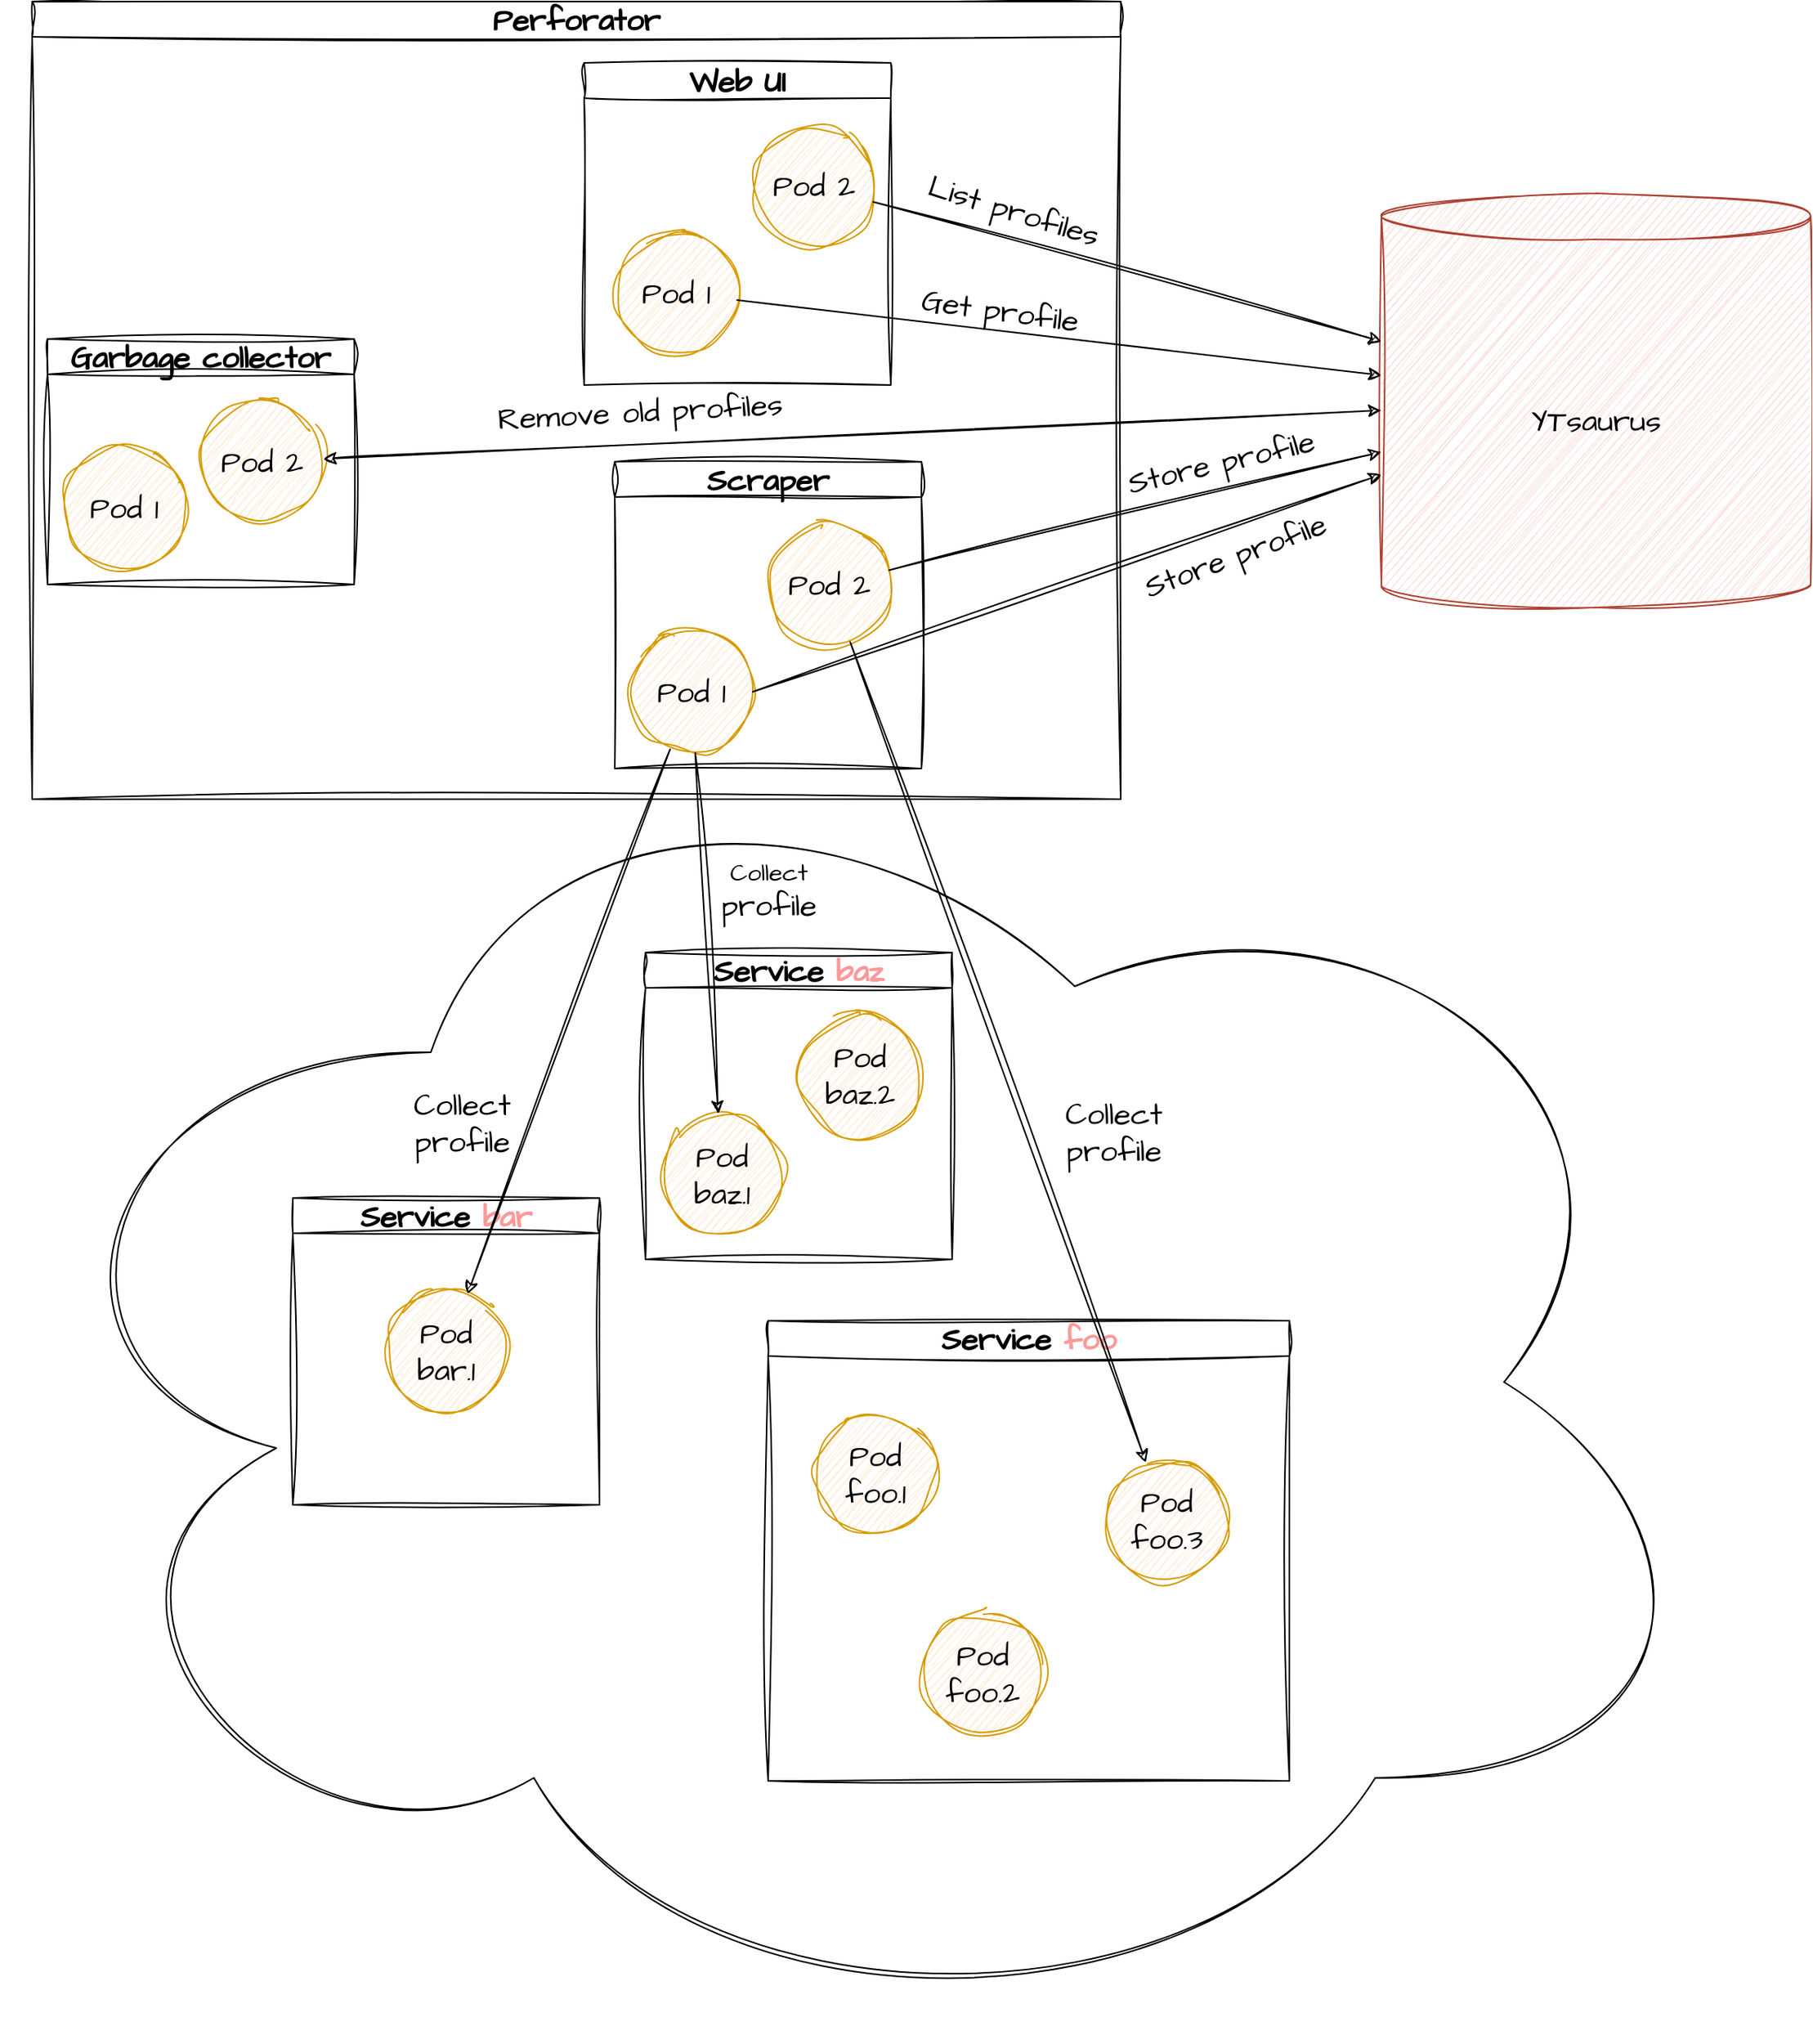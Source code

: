 <mxfile version="21.2.8" type="device">
  <diagram name="Страница 1" id="uUGXPo8AzU2IJs-jjgjA">
    <mxGraphModel dx="1656" dy="1171" grid="1" gridSize="10" guides="1" tooltips="1" connect="1" arrows="1" fold="1" page="1" pageScale="1" pageWidth="1600" pageHeight="1600" math="0" shadow="0">
      <root>
        <mxCell id="0" />
        <mxCell id="1" parent="0" />
        <mxCell id="Ml9DieXev5w7Eavj2J0n-49" value="" style="ellipse;shape=cloud;whiteSpace=wrap;html=1;sketch=1;hachureGap=4;jiggle=2;curveFitting=1;fontFamily=Architects Daughter;fontSource=https%3A%2F%2Ffonts.googleapis.com%2Fcss%3Ffamily%3DArchitects%2BDaughter;fontSize=20;fillColor=none;" vertex="1" parent="1">
          <mxGeometry x="210" y="640" width="1120" height="860" as="geometry" />
        </mxCell>
        <mxCell id="Ml9DieXev5w7Eavj2J0n-51" value="YTsaurus" style="shape=cylinder3;whiteSpace=wrap;html=1;boundedLbl=1;backgroundOutline=1;size=15;sketch=1;hachureGap=4;jiggle=2;curveFitting=1;fontFamily=Architects Daughter;fontSource=https%3A%2F%2Ffonts.googleapis.com%2Fcss%3Ffamily%3DArchitects%2BDaughter;fontSize=20;fillColor=#fad9d5;strokeColor=#ae4132;" vertex="1" parent="1">
          <mxGeometry x="1110" y="295" width="280" height="270" as="geometry" />
        </mxCell>
        <mxCell id="Ml9DieXev5w7Eavj2J0n-52" value="Perforator" style="swimlane;whiteSpace=wrap;html=1;sketch=1;hachureGap=4;jiggle=2;curveFitting=1;fontFamily=Architects Daughter;fontSource=https%3A%2F%2Ffonts.googleapis.com%2Fcss%3Ffamily%3DArchitects%2BDaughter;fontSize=20;" vertex="1" parent="1">
          <mxGeometry x="230" y="170" width="710" height="520" as="geometry" />
        </mxCell>
        <mxCell id="Ml9DieXev5w7Eavj2J0n-54" value="Scraper" style="swimlane;whiteSpace=wrap;html=1;sketch=1;hachureGap=4;jiggle=2;curveFitting=1;fontFamily=Architects Daughter;fontSource=https%3A%2F%2Ffonts.googleapis.com%2Fcss%3Ffamily%3DArchitects%2BDaughter;fontSize=20;" vertex="1" parent="Ml9DieXev5w7Eavj2J0n-52">
          <mxGeometry x="380" y="300" width="200" height="200" as="geometry" />
        </mxCell>
        <mxCell id="Ml9DieXev5w7Eavj2J0n-55" value="Pod 1" style="ellipse;whiteSpace=wrap;html=1;aspect=fixed;sketch=1;hachureGap=4;jiggle=2;curveFitting=1;fontFamily=Architects Daughter;fontSource=https%3A%2F%2Ffonts.googleapis.com%2Fcss%3Ffamily%3DArchitects%2BDaughter;fontSize=20;fillColor=#ffe6cc;strokeColor=#d79b00;" vertex="1" parent="Ml9DieXev5w7Eavj2J0n-54">
          <mxGeometry x="10" y="110" width="80" height="80" as="geometry" />
        </mxCell>
        <mxCell id="Ml9DieXev5w7Eavj2J0n-56" value="Pod 2" style="ellipse;whiteSpace=wrap;html=1;aspect=fixed;sketch=1;hachureGap=4;jiggle=2;curveFitting=1;fontFamily=Architects Daughter;fontSource=https%3A%2F%2Ffonts.googleapis.com%2Fcss%3Ffamily%3DArchitects%2BDaughter;fontSize=20;fillColor=#ffe6cc;strokeColor=#d79b00;" vertex="1" parent="Ml9DieXev5w7Eavj2J0n-54">
          <mxGeometry x="100" y="40" width="80" height="80" as="geometry" />
        </mxCell>
        <mxCell id="Ml9DieXev5w7Eavj2J0n-65" value="Garbage collector" style="swimlane;whiteSpace=wrap;html=1;sketch=1;hachureGap=4;jiggle=2;curveFitting=1;fontFamily=Architects Daughter;fontSource=https%3A%2F%2Ffonts.googleapis.com%2Fcss%3Ffamily%3DArchitects%2BDaughter;fontSize=20;" vertex="1" parent="Ml9DieXev5w7Eavj2J0n-52">
          <mxGeometry x="10" y="220" width="200" height="160" as="geometry" />
        </mxCell>
        <mxCell id="Ml9DieXev5w7Eavj2J0n-66" value="Pod 1" style="ellipse;whiteSpace=wrap;html=1;aspect=fixed;sketch=1;hachureGap=4;jiggle=2;curveFitting=1;fontFamily=Architects Daughter;fontSource=https%3A%2F%2Ffonts.googleapis.com%2Fcss%3Ffamily%3DArchitects%2BDaughter;fontSize=20;fillColor=#ffe6cc;strokeColor=#d79b00;" vertex="1" parent="Ml9DieXev5w7Eavj2J0n-65">
          <mxGeometry x="10" y="70" width="80" height="80" as="geometry" />
        </mxCell>
        <mxCell id="Ml9DieXev5w7Eavj2J0n-67" value="Pod 2" style="ellipse;whiteSpace=wrap;html=1;aspect=fixed;sketch=1;hachureGap=4;jiggle=2;curveFitting=1;fontFamily=Architects Daughter;fontSource=https%3A%2F%2Ffonts.googleapis.com%2Fcss%3Ffamily%3DArchitects%2BDaughter;fontSize=20;fillColor=#ffe6cc;strokeColor=#d79b00;" vertex="1" parent="Ml9DieXev5w7Eavj2J0n-65">
          <mxGeometry x="100" y="40" width="80" height="80" as="geometry" />
        </mxCell>
        <mxCell id="Ml9DieXev5w7Eavj2J0n-89" value="Web UI" style="swimlane;whiteSpace=wrap;html=1;sketch=1;hachureGap=4;jiggle=2;curveFitting=1;fontFamily=Architects Daughter;fontSource=https%3A%2F%2Ffonts.googleapis.com%2Fcss%3Ffamily%3DArchitects%2BDaughter;fontSize=20;" vertex="1" parent="Ml9DieXev5w7Eavj2J0n-52">
          <mxGeometry x="360" y="40" width="200" height="210" as="geometry" />
        </mxCell>
        <mxCell id="Ml9DieXev5w7Eavj2J0n-90" value="Pod 1" style="ellipse;whiteSpace=wrap;html=1;aspect=fixed;sketch=1;hachureGap=4;jiggle=2;curveFitting=1;fontFamily=Architects Daughter;fontSource=https%3A%2F%2Ffonts.googleapis.com%2Fcss%3Ffamily%3DArchitects%2BDaughter;fontSize=20;fillColor=#ffe6cc;strokeColor=#d79b00;" vertex="1" parent="Ml9DieXev5w7Eavj2J0n-89">
          <mxGeometry x="20" y="110" width="80" height="80" as="geometry" />
        </mxCell>
        <mxCell id="Ml9DieXev5w7Eavj2J0n-91" value="Pod 2" style="ellipse;whiteSpace=wrap;html=1;aspect=fixed;sketch=1;hachureGap=4;jiggle=2;curveFitting=1;fontFamily=Architects Daughter;fontSource=https%3A%2F%2Ffonts.googleapis.com%2Fcss%3Ffamily%3DArchitects%2BDaughter;fontSize=20;fillColor=#ffe6cc;strokeColor=#d79b00;" vertex="1" parent="Ml9DieXev5w7Eavj2J0n-89">
          <mxGeometry x="110" y="40" width="80" height="80" as="geometry" />
        </mxCell>
        <mxCell id="Ml9DieXev5w7Eavj2J0n-68" value="" style="endArrow=classic;startArrow=classic;html=1;rounded=0;sketch=1;hachureGap=4;jiggle=2;curveFitting=1;fontFamily=Architects Daughter;fontSource=https%3A%2F%2Ffonts.googleapis.com%2Fcss%3Ffamily%3DArchitects%2BDaughter;fontSize=16;curved=1;labelBackgroundColor=none;" edge="1" parent="1" source="Ml9DieXev5w7Eavj2J0n-67" target="Ml9DieXev5w7Eavj2J0n-51">
          <mxGeometry x="-0.051" y="22" width="50" height="50" relative="1" as="geometry">
            <mxPoint x="700" y="890" as="sourcePoint" />
            <mxPoint x="750" y="840" as="targetPoint" />
            <mxPoint as="offset" />
          </mxGeometry>
        </mxCell>
        <mxCell id="Ml9DieXev5w7Eavj2J0n-88" value="Remove old profiles" style="edgeLabel;html=1;align=center;verticalAlign=middle;resizable=0;points=[];fontSize=20;fontFamily=Architects Daughter;rotation=-3;labelBackgroundColor=none;" vertex="1" connectable="0" parent="Ml9DieXev5w7Eavj2J0n-68">
          <mxGeometry x="0.22" relative="1" as="geometry">
            <mxPoint x="-215" y="-12" as="offset" />
          </mxGeometry>
        </mxCell>
        <mxCell id="Ml9DieXev5w7Eavj2J0n-75" style="edgeStyle=none;rounded=0;sketch=1;hachureGap=4;jiggle=2;curveFitting=1;orthogonalLoop=1;jettySize=auto;html=1;exitX=1;exitY=0.5;exitDx=0;exitDy=0;fontFamily=Architects Daughter;fontSource=https%3A%2F%2Ffonts.googleapis.com%2Fcss%3Ffamily%3DArchitects%2BDaughter;fontSize=16;" edge="1" parent="1" source="Ml9DieXev5w7Eavj2J0n-55" target="Ml9DieXev5w7Eavj2J0n-51">
          <mxGeometry relative="1" as="geometry" />
        </mxCell>
        <mxCell id="Ml9DieXev5w7Eavj2J0n-85" value="Store profile" style="edgeLabel;html=1;align=center;verticalAlign=middle;resizable=0;points=[];fontSize=20;fontFamily=Architects Daughter;labelBackgroundColor=none;rotation=-20;" vertex="1" connectable="0" parent="Ml9DieXev5w7Eavj2J0n-75">
          <mxGeometry x="0.348" relative="1" as="geometry">
            <mxPoint x="37" y="6" as="offset" />
          </mxGeometry>
        </mxCell>
        <mxCell id="Ml9DieXev5w7Eavj2J0n-84" value="" style="edgeStyle=none;orthogonalLoop=1;jettySize=auto;html=1;rounded=0;sketch=1;hachureGap=4;jiggle=2;curveFitting=1;fontFamily=Architects Daughter;fontSource=https%3A%2F%2Ffonts.googleapis.com%2Fcss%3Ffamily%3DArchitects%2BDaughter;fontSize=16;" edge="1" parent="1" source="Ml9DieXev5w7Eavj2J0n-56" target="Ml9DieXev5w7Eavj2J0n-51">
          <mxGeometry width="100" relative="1" as="geometry">
            <mxPoint x="1140" y="740" as="sourcePoint" />
            <mxPoint x="1240" y="740" as="targetPoint" />
            <Array as="points" />
          </mxGeometry>
        </mxCell>
        <mxCell id="Ml9DieXev5w7Eavj2J0n-87" value="Store profile" style="edgeLabel;html=1;align=center;verticalAlign=middle;resizable=0;points=[];fontSize=20;fontFamily=Architects Daughter;labelBackgroundColor=none;rotation=-13;" vertex="1" connectable="0" parent="Ml9DieXev5w7Eavj2J0n-84">
          <mxGeometry x="0.034" y="4" relative="1" as="geometry">
            <mxPoint x="51" y="-27" as="offset" />
          </mxGeometry>
        </mxCell>
        <mxCell id="Ml9DieXev5w7Eavj2J0n-92" value="" style="endArrow=classic;html=1;rounded=0;sketch=1;hachureGap=4;jiggle=2;curveFitting=1;fontFamily=Architects Daughter;fontSource=https%3A%2F%2Ffonts.googleapis.com%2Fcss%3Ffamily%3DArchitects%2BDaughter;fontSize=16;" edge="1" parent="1" source="Ml9DieXev5w7Eavj2J0n-91" target="Ml9DieXev5w7Eavj2J0n-51">
          <mxGeometry width="50" height="50" relative="1" as="geometry">
            <mxPoint x="730" y="640" as="sourcePoint" />
            <mxPoint x="780" y="590" as="targetPoint" />
          </mxGeometry>
        </mxCell>
        <mxCell id="Ml9DieXev5w7Eavj2J0n-93" value="List profiles" style="edgeLabel;html=1;align=center;verticalAlign=middle;resizable=0;points=[];fontSize=20;fontFamily=Architects Daughter;rotation=17;labelBackgroundColor=none;" vertex="1" connectable="0" parent="Ml9DieXev5w7Eavj2J0n-92">
          <mxGeometry x="-0.079" y="-1" relative="1" as="geometry">
            <mxPoint x="-61" y="-38" as="offset" />
          </mxGeometry>
        </mxCell>
        <mxCell id="Ml9DieXev5w7Eavj2J0n-95" value="" style="endArrow=classic;html=1;rounded=0;sketch=1;hachureGap=4;jiggle=2;curveFitting=1;fontFamily=Architects Daughter;fontSource=https%3A%2F%2Ffonts.googleapis.com%2Fcss%3Ffamily%3DArchitects%2BDaughter;fontSize=16;" edge="1" parent="1" source="Ml9DieXev5w7Eavj2J0n-90" target="Ml9DieXev5w7Eavj2J0n-51">
          <mxGeometry width="50" height="50" relative="1" as="geometry">
            <mxPoint x="810" y="640" as="sourcePoint" />
            <mxPoint x="860" y="590" as="targetPoint" />
          </mxGeometry>
        </mxCell>
        <mxCell id="Ml9DieXev5w7Eavj2J0n-96" value="Get profile" style="edgeLabel;html=1;align=center;verticalAlign=middle;resizable=0;points=[];fontSize=20;fontFamily=Architects Daughter;labelBackgroundColor=none;rotation=8;" vertex="1" connectable="0" parent="Ml9DieXev5w7Eavj2J0n-95">
          <mxGeometry x="0.021" y="1" relative="1" as="geometry">
            <mxPoint x="-44" y="-18" as="offset" />
          </mxGeometry>
        </mxCell>
        <mxCell id="Ml9DieXev5w7Eavj2J0n-37" value="Service &lt;font color=&quot;#ff9999&quot;&gt;foo&lt;/font&gt;" style="swimlane;whiteSpace=wrap;html=1;sketch=1;hachureGap=4;jiggle=2;curveFitting=1;fontFamily=Architects Daughter;fontSource=https%3A%2F%2Ffonts.googleapis.com%2Fcss%3Ffamily%3DArchitects%2BDaughter;fontSize=20;swimlaneFillColor=none;" vertex="1" parent="1">
          <mxGeometry x="710" y="1030" width="340" height="300" as="geometry" />
        </mxCell>
        <mxCell id="Ml9DieXev5w7Eavj2J0n-42" value="Pod&lt;br&gt;foo.1" style="ellipse;whiteSpace=wrap;html=1;aspect=fixed;sketch=1;hachureGap=4;jiggle=2;curveFitting=1;fontFamily=Architects Daughter;fontSource=https%3A%2F%2Ffonts.googleapis.com%2Fcss%3Ffamily%3DArchitects%2BDaughter;fontSize=20;fillColor=#ffe6cc;strokeColor=#d79b00;" vertex="1" parent="Ml9DieXev5w7Eavj2J0n-37">
          <mxGeometry x="30" y="60" width="80" height="80" as="geometry" />
        </mxCell>
        <mxCell id="Ml9DieXev5w7Eavj2J0n-43" value="Pod&lt;br&gt;foo.2" style="ellipse;whiteSpace=wrap;html=1;aspect=fixed;sketch=1;hachureGap=4;jiggle=2;curveFitting=1;fontFamily=Architects Daughter;fontSource=https%3A%2F%2Ffonts.googleapis.com%2Fcss%3Ffamily%3DArchitects%2BDaughter;fontSize=20;fillColor=#ffe6cc;strokeColor=#d79b00;" vertex="1" parent="Ml9DieXev5w7Eavj2J0n-37">
          <mxGeometry x="100" y="190" width="80" height="80" as="geometry" />
        </mxCell>
        <mxCell id="Ml9DieXev5w7Eavj2J0n-44" value="Pod&lt;br&gt;foo.3" style="ellipse;whiteSpace=wrap;html=1;aspect=fixed;sketch=1;hachureGap=4;jiggle=2;curveFitting=1;fontFamily=Architects Daughter;fontSource=https%3A%2F%2Ffonts.googleapis.com%2Fcss%3Ffamily%3DArchitects%2BDaughter;fontSize=20;fillColor=#ffe6cc;strokeColor=#d79b00;" vertex="1" parent="Ml9DieXev5w7Eavj2J0n-37">
          <mxGeometry x="220" y="90" width="80" height="80" as="geometry" />
        </mxCell>
        <mxCell id="Ml9DieXev5w7Eavj2J0n-38" value="Service &lt;font color=&quot;#ff9999&quot;&gt;bar&lt;/font&gt;" style="swimlane;whiteSpace=wrap;html=1;sketch=1;hachureGap=4;jiggle=2;curveFitting=1;fontFamily=Architects Daughter;fontSource=https%3A%2F%2Ffonts.googleapis.com%2Fcss%3Ffamily%3DArchitects%2BDaughter;fontSize=20;" vertex="1" parent="1">
          <mxGeometry x="400" y="950" width="200" height="200" as="geometry" />
        </mxCell>
        <mxCell id="Ml9DieXev5w7Eavj2J0n-45" value="Pod&lt;br&gt;bar.1" style="ellipse;whiteSpace=wrap;html=1;aspect=fixed;sketch=1;hachureGap=4;jiggle=2;curveFitting=1;fontFamily=Architects Daughter;fontSource=https%3A%2F%2Ffonts.googleapis.com%2Fcss%3Ffamily%3DArchitects%2BDaughter;fontSize=20;fillColor=#ffe6cc;strokeColor=#d79b00;" vertex="1" parent="Ml9DieXev5w7Eavj2J0n-38">
          <mxGeometry x="60" y="60" width="80" height="80" as="geometry" />
        </mxCell>
        <mxCell id="Ml9DieXev5w7Eavj2J0n-39" value="Service &lt;font color=&quot;#ff9999&quot;&gt;baz&lt;/font&gt;" style="swimlane;whiteSpace=wrap;html=1;sketch=1;hachureGap=4;jiggle=2;curveFitting=1;fontFamily=Architects Daughter;fontSource=https%3A%2F%2Ffonts.googleapis.com%2Fcss%3Ffamily%3DArchitects%2BDaughter;fontSize=20;" vertex="1" parent="1">
          <mxGeometry x="630" y="790" width="200" height="200" as="geometry" />
        </mxCell>
        <mxCell id="Ml9DieXev5w7Eavj2J0n-46" value="Pod&lt;br&gt;baz.1" style="ellipse;whiteSpace=wrap;html=1;aspect=fixed;sketch=1;hachureGap=4;jiggle=2;curveFitting=1;fontFamily=Architects Daughter;fontSource=https%3A%2F%2Ffonts.googleapis.com%2Fcss%3Ffamily%3DArchitects%2BDaughter;fontSize=20;fillColor=#ffe6cc;strokeColor=#d79b00;" vertex="1" parent="Ml9DieXev5w7Eavj2J0n-39">
          <mxGeometry x="10" y="105" width="80" height="80" as="geometry" />
        </mxCell>
        <mxCell id="Ml9DieXev5w7Eavj2J0n-48" value="Pod&lt;br&gt;baz.2" style="ellipse;whiteSpace=wrap;html=1;aspect=fixed;sketch=1;hachureGap=4;jiggle=2;curveFitting=1;fontFamily=Architects Daughter;fontSource=https%3A%2F%2Ffonts.googleapis.com%2Fcss%3Ffamily%3DArchitects%2BDaughter;fontSize=20;fillColor=#ffe6cc;strokeColor=#d79b00;" vertex="1" parent="Ml9DieXev5w7Eavj2J0n-39">
          <mxGeometry x="100" y="40" width="80" height="80" as="geometry" />
        </mxCell>
        <mxCell id="Ml9DieXev5w7Eavj2J0n-77" value="" style="endArrow=classic;html=1;rounded=0;sketch=1;hachureGap=4;jiggle=2;curveFitting=1;fontFamily=Architects Daughter;fontSource=https%3A%2F%2Ffonts.googleapis.com%2Fcss%3Ffamily%3DArchitects%2BDaughter;fontSize=16;" edge="1" parent="1" source="Ml9DieXev5w7Eavj2J0n-55" target="Ml9DieXev5w7Eavj2J0n-45">
          <mxGeometry width="50" height="50" relative="1" as="geometry">
            <mxPoint x="700" y="890" as="sourcePoint" />
            <mxPoint x="750" y="840" as="targetPoint" />
          </mxGeometry>
        </mxCell>
        <mxCell id="Ml9DieXev5w7Eavj2J0n-80" value="Collect&lt;br style=&quot;border-color: var(--border-color);&quot;&gt;&lt;span style=&quot;&quot;&gt;profile&lt;/span&gt;" style="edgeLabel;html=1;align=center;verticalAlign=middle;resizable=0;points=[];fontSize=20;fontFamily=Architects Daughter;labelBackgroundColor=none;" vertex="1" connectable="0" parent="Ml9DieXev5w7Eavj2J0n-77">
          <mxGeometry x="-0.1" y="1" relative="1" as="geometry">
            <mxPoint x="-78" y="83" as="offset" />
          </mxGeometry>
        </mxCell>
        <mxCell id="Ml9DieXev5w7Eavj2J0n-79" value="" style="edgeStyle=none;orthogonalLoop=1;jettySize=auto;html=1;rounded=0;sketch=1;hachureGap=4;jiggle=2;curveFitting=1;fontFamily=Architects Daughter;fontSource=https%3A%2F%2Ffonts.googleapis.com%2Fcss%3Ffamily%3DArchitects%2BDaughter;fontSize=16;" edge="1" parent="1" source="Ml9DieXev5w7Eavj2J0n-56" target="Ml9DieXev5w7Eavj2J0n-44">
          <mxGeometry width="100" relative="1" as="geometry">
            <mxPoint x="860" y="740" as="sourcePoint" />
            <mxPoint x="960" y="740" as="targetPoint" />
            <Array as="points" />
          </mxGeometry>
        </mxCell>
        <mxCell id="Ml9DieXev5w7Eavj2J0n-81" value="Collect&lt;br style=&quot;border-color: var(--border-color);&quot;&gt;profile" style="edgeLabel;html=1;align=center;verticalAlign=middle;resizable=0;points=[];fontSize=20;fontFamily=Architects Daughter;labelBackgroundColor=none;" vertex="1" connectable="0" parent="Ml9DieXev5w7Eavj2J0n-79">
          <mxGeometry x="-0.21" y="8" relative="1" as="geometry">
            <mxPoint x="87" y="111" as="offset" />
          </mxGeometry>
        </mxCell>
        <mxCell id="Ml9DieXev5w7Eavj2J0n-78" value="Collect&lt;br style=&quot;border-color: var(--border-color); font-size: 20px;&quot;&gt;&lt;span style=&quot;font-size: 20px;&quot;&gt;profile&lt;/span&gt;" style="edgeStyle=none;orthogonalLoop=1;jettySize=auto;html=1;rounded=0;sketch=1;hachureGap=4;jiggle=2;curveFitting=1;fontFamily=Architects Daughter;fontSource=https%3A%2F%2Ffonts.googleapis.com%2Fcss%3Ffamily%3DArchitects%2BDaughter;fontSize=16;labelBackgroundColor=none;" edge="1" parent="1" source="Ml9DieXev5w7Eavj2J0n-55" target="Ml9DieXev5w7Eavj2J0n-46">
          <mxGeometry x="-0.211" y="42" width="100" relative="1" as="geometry">
            <mxPoint x="670" y="700" as="sourcePoint" />
            <mxPoint x="770" y="700" as="targetPoint" />
            <Array as="points" />
            <mxPoint as="offset" />
          </mxGeometry>
        </mxCell>
      </root>
    </mxGraphModel>
  </diagram>
</mxfile>
